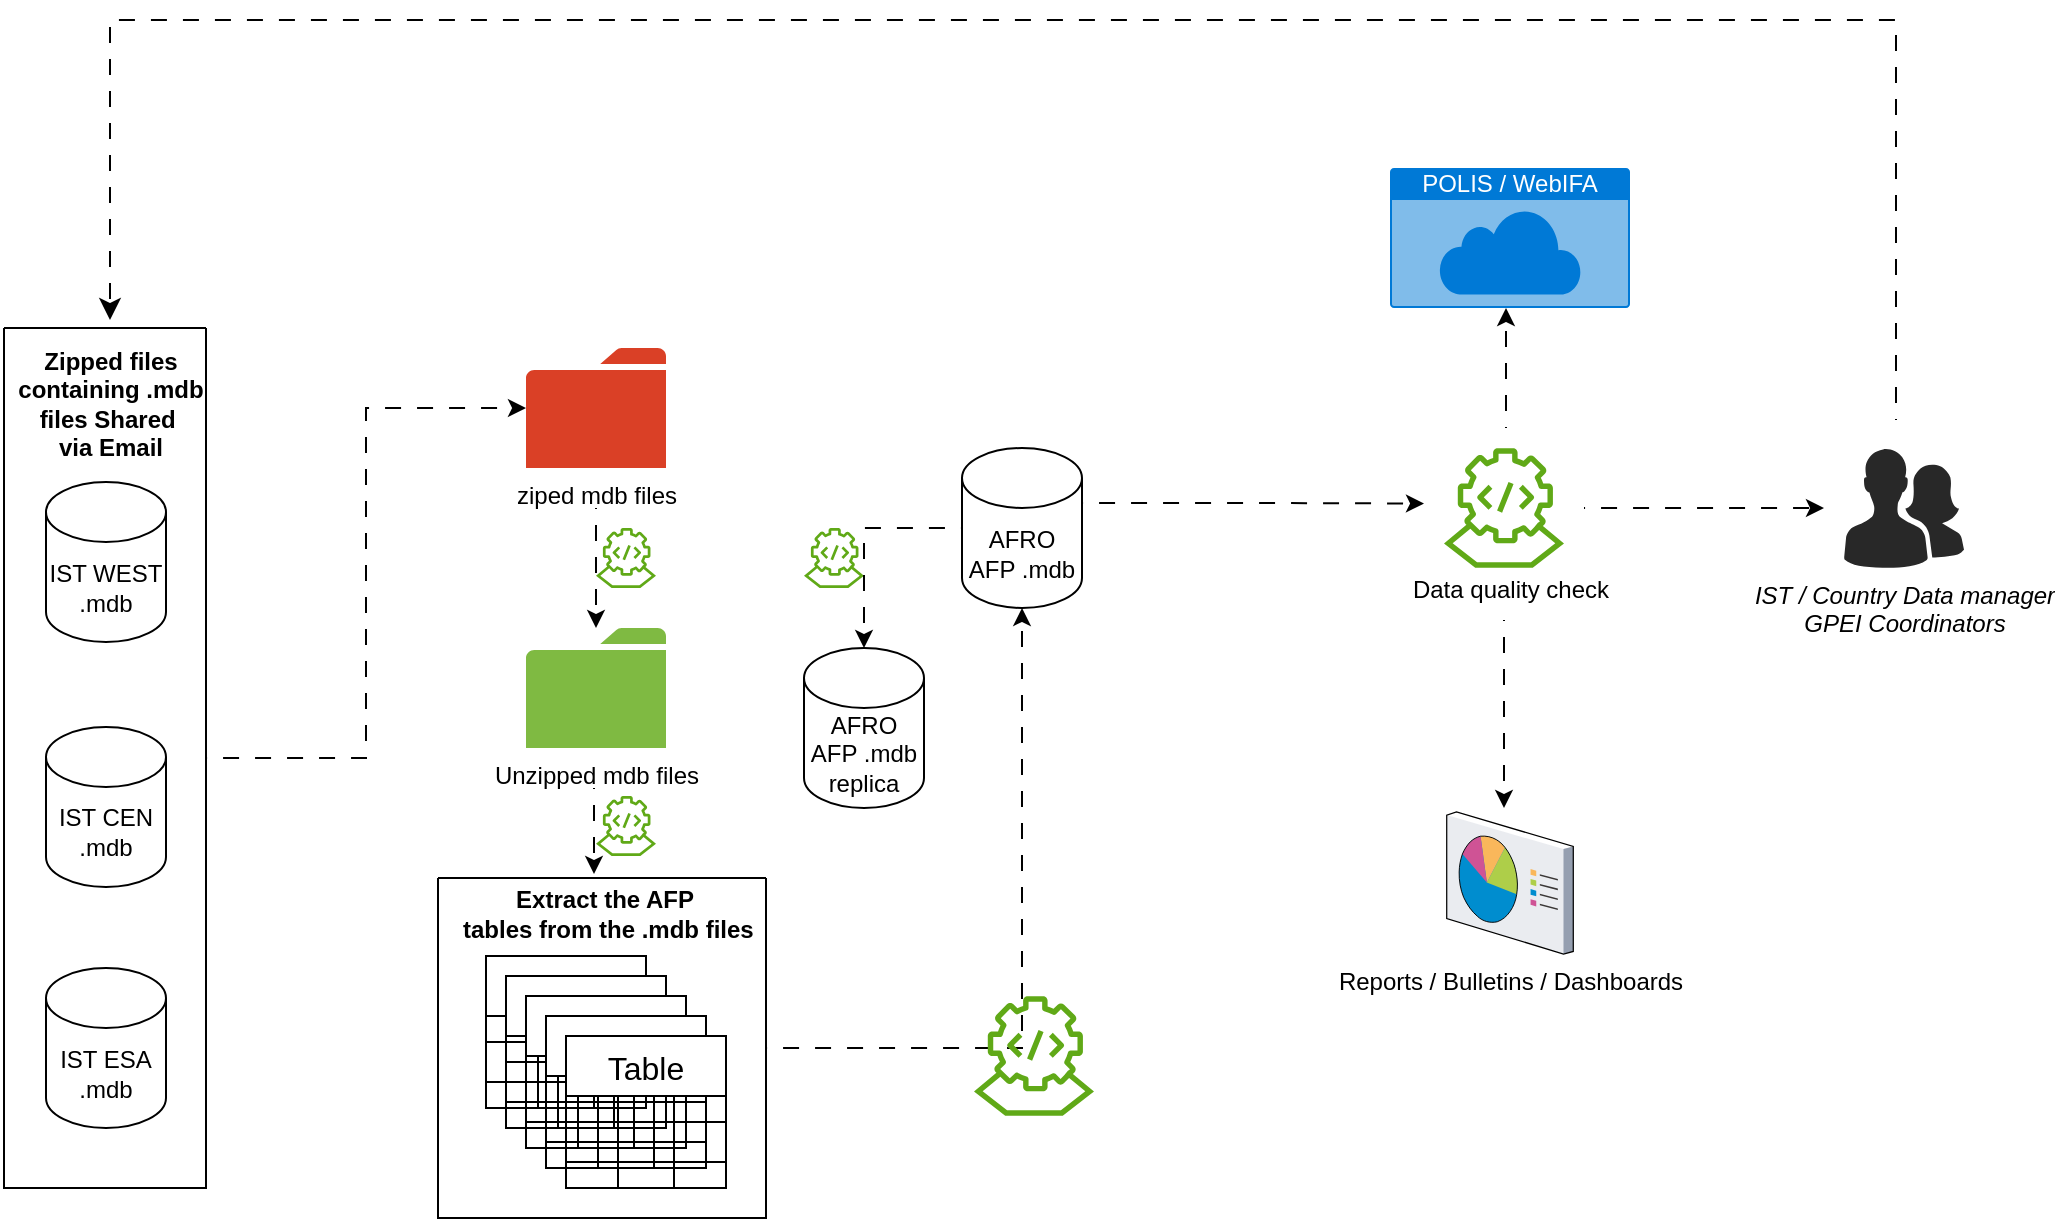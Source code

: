 <mxfile version="24.2.5" type="github">
  <diagram name="Page-1" id="_jBvtWQSh5H69a-jKxZs">
    <mxGraphModel dx="1313" dy="696" grid="1" gridSize="10" guides="1" tooltips="1" connect="1" arrows="1" fold="1" page="1" pageScale="1" pageWidth="1169" pageHeight="827" math="0" shadow="0">
      <root>
        <mxCell id="0" />
        <mxCell id="1" parent="0" />
        <mxCell id="SC9tfXkZUYzUayhjQIrH-4" value="IST CEN&lt;div&gt;.mdb&lt;/div&gt;" style="shape=cylinder3;whiteSpace=wrap;html=1;boundedLbl=1;backgroundOutline=1;size=15;" vertex="1" parent="1">
          <mxGeometry x="115" y="413.5" width="60" height="80" as="geometry" />
        </mxCell>
        <mxCell id="SC9tfXkZUYzUayhjQIrH-97" style="edgeStyle=orthogonalEdgeStyle;rounded=0;orthogonalLoop=0;jettySize=auto;html=1;exitX=1;exitY=0;exitDx=0;exitDy=27.5;exitPerimeter=0;fixDash=1;flowAnimation=1;" edge="1" parent="1" source="SC9tfXkZUYzUayhjQIrH-6">
          <mxGeometry relative="1" as="geometry">
            <mxPoint x="804" y="301.75" as="targetPoint" />
          </mxGeometry>
        </mxCell>
        <mxCell id="SC9tfXkZUYzUayhjQIrH-6" value="AFRO AFP .mdb" style="shape=cylinder3;whiteSpace=wrap;html=1;boundedLbl=1;backgroundOutline=1;size=15;" vertex="1" parent="1">
          <mxGeometry x="573" y="274" width="60" height="80" as="geometry" />
        </mxCell>
        <mxCell id="SC9tfXkZUYzUayhjQIrH-80" style="edgeStyle=orthogonalEdgeStyle;rounded=0;orthogonalLoop=0;jettySize=auto;html=1;exitX=1;exitY=0.5;exitDx=0;exitDy=0;fixDash=1;flowAnimation=1;" edge="1" parent="1" source="SC9tfXkZUYzUayhjQIrH-8" target="SC9tfXkZUYzUayhjQIrH-10">
          <mxGeometry relative="1" as="geometry" />
        </mxCell>
        <mxCell id="SC9tfXkZUYzUayhjQIrH-8" value="" style="swimlane;startSize=0;" vertex="1" parent="1">
          <mxGeometry x="94" y="214" width="101" height="430" as="geometry" />
        </mxCell>
        <mxCell id="SC9tfXkZUYzUayhjQIrH-3" value="IST WEST&lt;div&gt;.mdb&lt;/div&gt;" style="shape=cylinder3;whiteSpace=wrap;html=1;boundedLbl=1;backgroundOutline=1;size=15;" vertex="1" parent="SC9tfXkZUYzUayhjQIrH-8">
          <mxGeometry x="21" y="77" width="60" height="80" as="geometry" />
        </mxCell>
        <mxCell id="SC9tfXkZUYzUayhjQIrH-5" value="IST ESA&lt;div&gt;.mdb&lt;/div&gt;" style="shape=cylinder3;whiteSpace=wrap;html=1;boundedLbl=1;backgroundOutline=1;size=15;" vertex="1" parent="SC9tfXkZUYzUayhjQIrH-8">
          <mxGeometry x="21" y="320" width="60" height="80" as="geometry" />
        </mxCell>
        <mxCell id="SC9tfXkZUYzUayhjQIrH-9" value="Zipped files&lt;div&gt;containing .mdb&lt;/div&gt;&lt;div&gt;files Shared&amp;nbsp;&lt;div&gt;via Email&lt;/div&gt;&lt;/div&gt;" style="text;html=1;align=center;verticalAlign=middle;resizable=0;points=[];autosize=1;strokeColor=none;fillColor=none;fontStyle=1" vertex="1" parent="1">
          <mxGeometry x="92" y="217" width="110" height="70" as="geometry" />
        </mxCell>
        <mxCell id="SC9tfXkZUYzUayhjQIrH-10" value="ziped mdb files" style="sketch=0;pointerEvents=1;shadow=0;dashed=0;html=1;strokeColor=none;labelPosition=center;verticalLabelPosition=bottom;verticalAlign=top;outlineConnect=0;align=center;shape=mxgraph.office.concepts.folder;fillColor=#DA4026;" vertex="1" parent="1">
          <mxGeometry x="355" y="224" width="70" height="60" as="geometry" />
        </mxCell>
        <mxCell id="SC9tfXkZUYzUayhjQIrH-11" value="Unzipped mdb files" style="sketch=0;pointerEvents=1;shadow=0;dashed=0;html=1;strokeColor=none;labelPosition=center;verticalLabelPosition=bottom;verticalAlign=top;outlineConnect=0;align=center;shape=mxgraph.office.concepts.folder;fillColor=#7FBA42;" vertex="1" parent="1">
          <mxGeometry x="355" y="364" width="70" height="60" as="geometry" />
        </mxCell>
        <mxCell id="SC9tfXkZUYzUayhjQIrH-12" value="Table" style="shape=table;startSize=30;container=1;collapsible=0;childLayout=tableLayout;strokeColor=default;fontSize=16;" vertex="1" parent="1">
          <mxGeometry x="335" y="528" width="80" height="76" as="geometry" />
        </mxCell>
        <mxCell id="SC9tfXkZUYzUayhjQIrH-13" value="" style="shape=tableRow;horizontal=0;startSize=0;swimlaneHead=0;swimlaneBody=0;strokeColor=inherit;top=0;left=0;bottom=0;right=0;collapsible=0;dropTarget=0;fillColor=none;points=[[0,0.5],[1,0.5]];portConstraint=eastwest;fontSize=16;" vertex="1" parent="SC9tfXkZUYzUayhjQIrH-12">
          <mxGeometry y="30" width="80" height="13" as="geometry" />
        </mxCell>
        <mxCell id="SC9tfXkZUYzUayhjQIrH-14" value="" style="shape=partialRectangle;html=1;whiteSpace=wrap;connectable=0;strokeColor=inherit;overflow=hidden;fillColor=none;top=0;left=0;bottom=0;right=0;pointerEvents=1;fontSize=16;" vertex="1" parent="SC9tfXkZUYzUayhjQIrH-13">
          <mxGeometry width="26" height="13" as="geometry">
            <mxRectangle width="26" height="13" as="alternateBounds" />
          </mxGeometry>
        </mxCell>
        <mxCell id="SC9tfXkZUYzUayhjQIrH-15" value="" style="shape=partialRectangle;html=1;whiteSpace=wrap;connectable=0;strokeColor=inherit;overflow=hidden;fillColor=none;top=0;left=0;bottom=0;right=0;pointerEvents=1;fontSize=16;" vertex="1" parent="SC9tfXkZUYzUayhjQIrH-13">
          <mxGeometry x="26" width="28" height="13" as="geometry">
            <mxRectangle width="28" height="13" as="alternateBounds" />
          </mxGeometry>
        </mxCell>
        <mxCell id="SC9tfXkZUYzUayhjQIrH-16" value="" style="shape=partialRectangle;html=1;whiteSpace=wrap;connectable=0;strokeColor=inherit;overflow=hidden;fillColor=none;top=0;left=0;bottom=0;right=0;pointerEvents=1;fontSize=16;" vertex="1" parent="SC9tfXkZUYzUayhjQIrH-13">
          <mxGeometry x="54" width="26" height="13" as="geometry">
            <mxRectangle width="26" height="13" as="alternateBounds" />
          </mxGeometry>
        </mxCell>
        <mxCell id="SC9tfXkZUYzUayhjQIrH-17" value="" style="shape=tableRow;horizontal=0;startSize=0;swimlaneHead=0;swimlaneBody=0;strokeColor=inherit;top=0;left=0;bottom=0;right=0;collapsible=0;dropTarget=0;fillColor=none;points=[[0,0.5],[1,0.5]];portConstraint=eastwest;fontSize=16;" vertex="1" parent="SC9tfXkZUYzUayhjQIrH-12">
          <mxGeometry y="43" width="80" height="20" as="geometry" />
        </mxCell>
        <mxCell id="SC9tfXkZUYzUayhjQIrH-18" value="" style="shape=partialRectangle;html=1;whiteSpace=wrap;connectable=0;strokeColor=inherit;overflow=hidden;fillColor=none;top=0;left=0;bottom=0;right=0;pointerEvents=1;fontSize=16;" vertex="1" parent="SC9tfXkZUYzUayhjQIrH-17">
          <mxGeometry width="26" height="20" as="geometry">
            <mxRectangle width="26" height="20" as="alternateBounds" />
          </mxGeometry>
        </mxCell>
        <mxCell id="SC9tfXkZUYzUayhjQIrH-19" value="" style="shape=partialRectangle;html=1;whiteSpace=wrap;connectable=0;strokeColor=inherit;overflow=hidden;fillColor=none;top=0;left=0;bottom=0;right=0;pointerEvents=1;fontSize=16;" vertex="1" parent="SC9tfXkZUYzUayhjQIrH-17">
          <mxGeometry x="26" width="28" height="20" as="geometry">
            <mxRectangle width="28" height="20" as="alternateBounds" />
          </mxGeometry>
        </mxCell>
        <mxCell id="SC9tfXkZUYzUayhjQIrH-20" value="" style="shape=partialRectangle;html=1;whiteSpace=wrap;connectable=0;strokeColor=inherit;overflow=hidden;fillColor=none;top=0;left=0;bottom=0;right=0;pointerEvents=1;fontSize=16;" vertex="1" parent="SC9tfXkZUYzUayhjQIrH-17">
          <mxGeometry x="54" width="26" height="20" as="geometry">
            <mxRectangle width="26" height="20" as="alternateBounds" />
          </mxGeometry>
        </mxCell>
        <mxCell id="SC9tfXkZUYzUayhjQIrH-21" value="" style="shape=tableRow;horizontal=0;startSize=0;swimlaneHead=0;swimlaneBody=0;strokeColor=inherit;top=0;left=0;bottom=0;right=0;collapsible=0;dropTarget=0;fillColor=none;points=[[0,0.5],[1,0.5]];portConstraint=eastwest;fontSize=16;" vertex="1" parent="SC9tfXkZUYzUayhjQIrH-12">
          <mxGeometry y="63" width="80" height="13" as="geometry" />
        </mxCell>
        <mxCell id="SC9tfXkZUYzUayhjQIrH-22" value="" style="shape=partialRectangle;html=1;whiteSpace=wrap;connectable=0;strokeColor=inherit;overflow=hidden;fillColor=none;top=0;left=0;bottom=0;right=0;pointerEvents=1;fontSize=16;" vertex="1" parent="SC9tfXkZUYzUayhjQIrH-21">
          <mxGeometry width="26" height="13" as="geometry">
            <mxRectangle width="26" height="13" as="alternateBounds" />
          </mxGeometry>
        </mxCell>
        <mxCell id="SC9tfXkZUYzUayhjQIrH-23" value="" style="shape=partialRectangle;html=1;whiteSpace=wrap;connectable=0;strokeColor=inherit;overflow=hidden;fillColor=none;top=0;left=0;bottom=0;right=0;pointerEvents=1;fontSize=16;" vertex="1" parent="SC9tfXkZUYzUayhjQIrH-21">
          <mxGeometry x="26" width="28" height="13" as="geometry">
            <mxRectangle width="28" height="13" as="alternateBounds" />
          </mxGeometry>
        </mxCell>
        <mxCell id="SC9tfXkZUYzUayhjQIrH-24" value="" style="shape=partialRectangle;html=1;whiteSpace=wrap;connectable=0;strokeColor=inherit;overflow=hidden;fillColor=none;top=0;left=0;bottom=0;right=0;pointerEvents=1;fontSize=16;" vertex="1" parent="SC9tfXkZUYzUayhjQIrH-21">
          <mxGeometry x="54" width="26" height="13" as="geometry">
            <mxRectangle width="26" height="13" as="alternateBounds" />
          </mxGeometry>
        </mxCell>
        <mxCell id="SC9tfXkZUYzUayhjQIrH-25" value="Table" style="shape=table;startSize=30;container=1;collapsible=0;childLayout=tableLayout;strokeColor=default;fontSize=16;" vertex="1" parent="1">
          <mxGeometry x="345" y="538" width="80" height="76" as="geometry" />
        </mxCell>
        <mxCell id="SC9tfXkZUYzUayhjQIrH-26" value="" style="shape=tableRow;horizontal=0;startSize=0;swimlaneHead=0;swimlaneBody=0;strokeColor=inherit;top=0;left=0;bottom=0;right=0;collapsible=0;dropTarget=0;fillColor=none;points=[[0,0.5],[1,0.5]];portConstraint=eastwest;fontSize=16;" vertex="1" parent="SC9tfXkZUYzUayhjQIrH-25">
          <mxGeometry y="30" width="80" height="13" as="geometry" />
        </mxCell>
        <mxCell id="SC9tfXkZUYzUayhjQIrH-27" value="" style="shape=partialRectangle;html=1;whiteSpace=wrap;connectable=0;strokeColor=inherit;overflow=hidden;fillColor=none;top=0;left=0;bottom=0;right=0;pointerEvents=1;fontSize=16;" vertex="1" parent="SC9tfXkZUYzUayhjQIrH-26">
          <mxGeometry width="26" height="13" as="geometry">
            <mxRectangle width="26" height="13" as="alternateBounds" />
          </mxGeometry>
        </mxCell>
        <mxCell id="SC9tfXkZUYzUayhjQIrH-28" value="" style="shape=partialRectangle;html=1;whiteSpace=wrap;connectable=0;strokeColor=inherit;overflow=hidden;fillColor=none;top=0;left=0;bottom=0;right=0;pointerEvents=1;fontSize=16;" vertex="1" parent="SC9tfXkZUYzUayhjQIrH-26">
          <mxGeometry x="26" width="28" height="13" as="geometry">
            <mxRectangle width="28" height="13" as="alternateBounds" />
          </mxGeometry>
        </mxCell>
        <mxCell id="SC9tfXkZUYzUayhjQIrH-29" value="" style="shape=partialRectangle;html=1;whiteSpace=wrap;connectable=0;strokeColor=inherit;overflow=hidden;fillColor=none;top=0;left=0;bottom=0;right=0;pointerEvents=1;fontSize=16;" vertex="1" parent="SC9tfXkZUYzUayhjQIrH-26">
          <mxGeometry x="54" width="26" height="13" as="geometry">
            <mxRectangle width="26" height="13" as="alternateBounds" />
          </mxGeometry>
        </mxCell>
        <mxCell id="SC9tfXkZUYzUayhjQIrH-30" value="" style="shape=tableRow;horizontal=0;startSize=0;swimlaneHead=0;swimlaneBody=0;strokeColor=inherit;top=0;left=0;bottom=0;right=0;collapsible=0;dropTarget=0;fillColor=none;points=[[0,0.5],[1,0.5]];portConstraint=eastwest;fontSize=16;" vertex="1" parent="SC9tfXkZUYzUayhjQIrH-25">
          <mxGeometry y="43" width="80" height="20" as="geometry" />
        </mxCell>
        <mxCell id="SC9tfXkZUYzUayhjQIrH-31" value="" style="shape=partialRectangle;html=1;whiteSpace=wrap;connectable=0;strokeColor=inherit;overflow=hidden;fillColor=none;top=0;left=0;bottom=0;right=0;pointerEvents=1;fontSize=16;" vertex="1" parent="SC9tfXkZUYzUayhjQIrH-30">
          <mxGeometry width="26" height="20" as="geometry">
            <mxRectangle width="26" height="20" as="alternateBounds" />
          </mxGeometry>
        </mxCell>
        <mxCell id="SC9tfXkZUYzUayhjQIrH-32" value="" style="shape=partialRectangle;html=1;whiteSpace=wrap;connectable=0;strokeColor=inherit;overflow=hidden;fillColor=none;top=0;left=0;bottom=0;right=0;pointerEvents=1;fontSize=16;" vertex="1" parent="SC9tfXkZUYzUayhjQIrH-30">
          <mxGeometry x="26" width="28" height="20" as="geometry">
            <mxRectangle width="28" height="20" as="alternateBounds" />
          </mxGeometry>
        </mxCell>
        <mxCell id="SC9tfXkZUYzUayhjQIrH-33" value="" style="shape=partialRectangle;html=1;whiteSpace=wrap;connectable=0;strokeColor=inherit;overflow=hidden;fillColor=none;top=0;left=0;bottom=0;right=0;pointerEvents=1;fontSize=16;" vertex="1" parent="SC9tfXkZUYzUayhjQIrH-30">
          <mxGeometry x="54" width="26" height="20" as="geometry">
            <mxRectangle width="26" height="20" as="alternateBounds" />
          </mxGeometry>
        </mxCell>
        <mxCell id="SC9tfXkZUYzUayhjQIrH-34" value="" style="shape=tableRow;horizontal=0;startSize=0;swimlaneHead=0;swimlaneBody=0;strokeColor=inherit;top=0;left=0;bottom=0;right=0;collapsible=0;dropTarget=0;fillColor=none;points=[[0,0.5],[1,0.5]];portConstraint=eastwest;fontSize=16;" vertex="1" parent="SC9tfXkZUYzUayhjQIrH-25">
          <mxGeometry y="63" width="80" height="13" as="geometry" />
        </mxCell>
        <mxCell id="SC9tfXkZUYzUayhjQIrH-35" value="" style="shape=partialRectangle;html=1;whiteSpace=wrap;connectable=0;strokeColor=inherit;overflow=hidden;fillColor=none;top=0;left=0;bottom=0;right=0;pointerEvents=1;fontSize=16;" vertex="1" parent="SC9tfXkZUYzUayhjQIrH-34">
          <mxGeometry width="26" height="13" as="geometry">
            <mxRectangle width="26" height="13" as="alternateBounds" />
          </mxGeometry>
        </mxCell>
        <mxCell id="SC9tfXkZUYzUayhjQIrH-36" value="" style="shape=partialRectangle;html=1;whiteSpace=wrap;connectable=0;strokeColor=inherit;overflow=hidden;fillColor=none;top=0;left=0;bottom=0;right=0;pointerEvents=1;fontSize=16;" vertex="1" parent="SC9tfXkZUYzUayhjQIrH-34">
          <mxGeometry x="26" width="28" height="13" as="geometry">
            <mxRectangle width="28" height="13" as="alternateBounds" />
          </mxGeometry>
        </mxCell>
        <mxCell id="SC9tfXkZUYzUayhjQIrH-37" value="" style="shape=partialRectangle;html=1;whiteSpace=wrap;connectable=0;strokeColor=inherit;overflow=hidden;fillColor=none;top=0;left=0;bottom=0;right=0;pointerEvents=1;fontSize=16;" vertex="1" parent="SC9tfXkZUYzUayhjQIrH-34">
          <mxGeometry x="54" width="26" height="13" as="geometry">
            <mxRectangle width="26" height="13" as="alternateBounds" />
          </mxGeometry>
        </mxCell>
        <mxCell id="SC9tfXkZUYzUayhjQIrH-38" value="Table" style="shape=table;startSize=30;container=1;collapsible=0;childLayout=tableLayout;strokeColor=default;fontSize=16;" vertex="1" parent="1">
          <mxGeometry x="355" y="548" width="80" height="76" as="geometry" />
        </mxCell>
        <mxCell id="SC9tfXkZUYzUayhjQIrH-39" value="" style="shape=tableRow;horizontal=0;startSize=0;swimlaneHead=0;swimlaneBody=0;strokeColor=inherit;top=0;left=0;bottom=0;right=0;collapsible=0;dropTarget=0;fillColor=none;points=[[0,0.5],[1,0.5]];portConstraint=eastwest;fontSize=16;" vertex="1" parent="SC9tfXkZUYzUayhjQIrH-38">
          <mxGeometry y="30" width="80" height="13" as="geometry" />
        </mxCell>
        <mxCell id="SC9tfXkZUYzUayhjQIrH-40" value="" style="shape=partialRectangle;html=1;whiteSpace=wrap;connectable=0;strokeColor=inherit;overflow=hidden;fillColor=none;top=0;left=0;bottom=0;right=0;pointerEvents=1;fontSize=16;" vertex="1" parent="SC9tfXkZUYzUayhjQIrH-39">
          <mxGeometry width="26" height="13" as="geometry">
            <mxRectangle width="26" height="13" as="alternateBounds" />
          </mxGeometry>
        </mxCell>
        <mxCell id="SC9tfXkZUYzUayhjQIrH-41" value="" style="shape=partialRectangle;html=1;whiteSpace=wrap;connectable=0;strokeColor=inherit;overflow=hidden;fillColor=none;top=0;left=0;bottom=0;right=0;pointerEvents=1;fontSize=16;" vertex="1" parent="SC9tfXkZUYzUayhjQIrH-39">
          <mxGeometry x="26" width="28" height="13" as="geometry">
            <mxRectangle width="28" height="13" as="alternateBounds" />
          </mxGeometry>
        </mxCell>
        <mxCell id="SC9tfXkZUYzUayhjQIrH-42" value="" style="shape=partialRectangle;html=1;whiteSpace=wrap;connectable=0;strokeColor=inherit;overflow=hidden;fillColor=none;top=0;left=0;bottom=0;right=0;pointerEvents=1;fontSize=16;" vertex="1" parent="SC9tfXkZUYzUayhjQIrH-39">
          <mxGeometry x="54" width="26" height="13" as="geometry">
            <mxRectangle width="26" height="13" as="alternateBounds" />
          </mxGeometry>
        </mxCell>
        <mxCell id="SC9tfXkZUYzUayhjQIrH-43" value="" style="shape=tableRow;horizontal=0;startSize=0;swimlaneHead=0;swimlaneBody=0;strokeColor=inherit;top=0;left=0;bottom=0;right=0;collapsible=0;dropTarget=0;fillColor=none;points=[[0,0.5],[1,0.5]];portConstraint=eastwest;fontSize=16;" vertex="1" parent="SC9tfXkZUYzUayhjQIrH-38">
          <mxGeometry y="43" width="80" height="20" as="geometry" />
        </mxCell>
        <mxCell id="SC9tfXkZUYzUayhjQIrH-44" value="" style="shape=partialRectangle;html=1;whiteSpace=wrap;connectable=0;strokeColor=inherit;overflow=hidden;fillColor=none;top=0;left=0;bottom=0;right=0;pointerEvents=1;fontSize=16;" vertex="1" parent="SC9tfXkZUYzUayhjQIrH-43">
          <mxGeometry width="26" height="20" as="geometry">
            <mxRectangle width="26" height="20" as="alternateBounds" />
          </mxGeometry>
        </mxCell>
        <mxCell id="SC9tfXkZUYzUayhjQIrH-45" value="" style="shape=partialRectangle;html=1;whiteSpace=wrap;connectable=0;strokeColor=inherit;overflow=hidden;fillColor=none;top=0;left=0;bottom=0;right=0;pointerEvents=1;fontSize=16;" vertex="1" parent="SC9tfXkZUYzUayhjQIrH-43">
          <mxGeometry x="26" width="28" height="20" as="geometry">
            <mxRectangle width="28" height="20" as="alternateBounds" />
          </mxGeometry>
        </mxCell>
        <mxCell id="SC9tfXkZUYzUayhjQIrH-46" value="" style="shape=partialRectangle;html=1;whiteSpace=wrap;connectable=0;strokeColor=inherit;overflow=hidden;fillColor=none;top=0;left=0;bottom=0;right=0;pointerEvents=1;fontSize=16;" vertex="1" parent="SC9tfXkZUYzUayhjQIrH-43">
          <mxGeometry x="54" width="26" height="20" as="geometry">
            <mxRectangle width="26" height="20" as="alternateBounds" />
          </mxGeometry>
        </mxCell>
        <mxCell id="SC9tfXkZUYzUayhjQIrH-47" value="" style="shape=tableRow;horizontal=0;startSize=0;swimlaneHead=0;swimlaneBody=0;strokeColor=inherit;top=0;left=0;bottom=0;right=0;collapsible=0;dropTarget=0;fillColor=none;points=[[0,0.5],[1,0.5]];portConstraint=eastwest;fontSize=16;" vertex="1" parent="SC9tfXkZUYzUayhjQIrH-38">
          <mxGeometry y="63" width="80" height="13" as="geometry" />
        </mxCell>
        <mxCell id="SC9tfXkZUYzUayhjQIrH-48" value="" style="shape=partialRectangle;html=1;whiteSpace=wrap;connectable=0;strokeColor=inherit;overflow=hidden;fillColor=none;top=0;left=0;bottom=0;right=0;pointerEvents=1;fontSize=16;" vertex="1" parent="SC9tfXkZUYzUayhjQIrH-47">
          <mxGeometry width="26" height="13" as="geometry">
            <mxRectangle width="26" height="13" as="alternateBounds" />
          </mxGeometry>
        </mxCell>
        <mxCell id="SC9tfXkZUYzUayhjQIrH-49" value="" style="shape=partialRectangle;html=1;whiteSpace=wrap;connectable=0;strokeColor=inherit;overflow=hidden;fillColor=none;top=0;left=0;bottom=0;right=0;pointerEvents=1;fontSize=16;" vertex="1" parent="SC9tfXkZUYzUayhjQIrH-47">
          <mxGeometry x="26" width="28" height="13" as="geometry">
            <mxRectangle width="28" height="13" as="alternateBounds" />
          </mxGeometry>
        </mxCell>
        <mxCell id="SC9tfXkZUYzUayhjQIrH-50" value="" style="shape=partialRectangle;html=1;whiteSpace=wrap;connectable=0;strokeColor=inherit;overflow=hidden;fillColor=none;top=0;left=0;bottom=0;right=0;pointerEvents=1;fontSize=16;" vertex="1" parent="SC9tfXkZUYzUayhjQIrH-47">
          <mxGeometry x="54" width="26" height="13" as="geometry">
            <mxRectangle width="26" height="13" as="alternateBounds" />
          </mxGeometry>
        </mxCell>
        <mxCell id="SC9tfXkZUYzUayhjQIrH-51" value="Table" style="shape=table;startSize=30;container=1;collapsible=0;childLayout=tableLayout;strokeColor=default;fontSize=16;" vertex="1" parent="1">
          <mxGeometry x="365" y="558" width="80" height="76" as="geometry" />
        </mxCell>
        <mxCell id="SC9tfXkZUYzUayhjQIrH-52" value="" style="shape=tableRow;horizontal=0;startSize=0;swimlaneHead=0;swimlaneBody=0;strokeColor=inherit;top=0;left=0;bottom=0;right=0;collapsible=0;dropTarget=0;fillColor=none;points=[[0,0.5],[1,0.5]];portConstraint=eastwest;fontSize=16;" vertex="1" parent="SC9tfXkZUYzUayhjQIrH-51">
          <mxGeometry y="30" width="80" height="13" as="geometry" />
        </mxCell>
        <mxCell id="SC9tfXkZUYzUayhjQIrH-53" value="" style="shape=partialRectangle;html=1;whiteSpace=wrap;connectable=0;strokeColor=inherit;overflow=hidden;fillColor=none;top=0;left=0;bottom=0;right=0;pointerEvents=1;fontSize=16;" vertex="1" parent="SC9tfXkZUYzUayhjQIrH-52">
          <mxGeometry width="26" height="13" as="geometry">
            <mxRectangle width="26" height="13" as="alternateBounds" />
          </mxGeometry>
        </mxCell>
        <mxCell id="SC9tfXkZUYzUayhjQIrH-54" value="" style="shape=partialRectangle;html=1;whiteSpace=wrap;connectable=0;strokeColor=inherit;overflow=hidden;fillColor=none;top=0;left=0;bottom=0;right=0;pointerEvents=1;fontSize=16;" vertex="1" parent="SC9tfXkZUYzUayhjQIrH-52">
          <mxGeometry x="26" width="28" height="13" as="geometry">
            <mxRectangle width="28" height="13" as="alternateBounds" />
          </mxGeometry>
        </mxCell>
        <mxCell id="SC9tfXkZUYzUayhjQIrH-55" value="" style="shape=partialRectangle;html=1;whiteSpace=wrap;connectable=0;strokeColor=inherit;overflow=hidden;fillColor=none;top=0;left=0;bottom=0;right=0;pointerEvents=1;fontSize=16;" vertex="1" parent="SC9tfXkZUYzUayhjQIrH-52">
          <mxGeometry x="54" width="26" height="13" as="geometry">
            <mxRectangle width="26" height="13" as="alternateBounds" />
          </mxGeometry>
        </mxCell>
        <mxCell id="SC9tfXkZUYzUayhjQIrH-56" value="" style="shape=tableRow;horizontal=0;startSize=0;swimlaneHead=0;swimlaneBody=0;strokeColor=inherit;top=0;left=0;bottom=0;right=0;collapsible=0;dropTarget=0;fillColor=none;points=[[0,0.5],[1,0.5]];portConstraint=eastwest;fontSize=16;" vertex="1" parent="SC9tfXkZUYzUayhjQIrH-51">
          <mxGeometry y="43" width="80" height="20" as="geometry" />
        </mxCell>
        <mxCell id="SC9tfXkZUYzUayhjQIrH-57" value="" style="shape=partialRectangle;html=1;whiteSpace=wrap;connectable=0;strokeColor=inherit;overflow=hidden;fillColor=none;top=0;left=0;bottom=0;right=0;pointerEvents=1;fontSize=16;" vertex="1" parent="SC9tfXkZUYzUayhjQIrH-56">
          <mxGeometry width="26" height="20" as="geometry">
            <mxRectangle width="26" height="20" as="alternateBounds" />
          </mxGeometry>
        </mxCell>
        <mxCell id="SC9tfXkZUYzUayhjQIrH-58" value="" style="shape=partialRectangle;html=1;whiteSpace=wrap;connectable=0;strokeColor=inherit;overflow=hidden;fillColor=none;top=0;left=0;bottom=0;right=0;pointerEvents=1;fontSize=16;" vertex="1" parent="SC9tfXkZUYzUayhjQIrH-56">
          <mxGeometry x="26" width="28" height="20" as="geometry">
            <mxRectangle width="28" height="20" as="alternateBounds" />
          </mxGeometry>
        </mxCell>
        <mxCell id="SC9tfXkZUYzUayhjQIrH-59" value="" style="shape=partialRectangle;html=1;whiteSpace=wrap;connectable=0;strokeColor=inherit;overflow=hidden;fillColor=none;top=0;left=0;bottom=0;right=0;pointerEvents=1;fontSize=16;" vertex="1" parent="SC9tfXkZUYzUayhjQIrH-56">
          <mxGeometry x="54" width="26" height="20" as="geometry">
            <mxRectangle width="26" height="20" as="alternateBounds" />
          </mxGeometry>
        </mxCell>
        <mxCell id="SC9tfXkZUYzUayhjQIrH-60" value="" style="shape=tableRow;horizontal=0;startSize=0;swimlaneHead=0;swimlaneBody=0;strokeColor=inherit;top=0;left=0;bottom=0;right=0;collapsible=0;dropTarget=0;fillColor=none;points=[[0,0.5],[1,0.5]];portConstraint=eastwest;fontSize=16;" vertex="1" parent="SC9tfXkZUYzUayhjQIrH-51">
          <mxGeometry y="63" width="80" height="13" as="geometry" />
        </mxCell>
        <mxCell id="SC9tfXkZUYzUayhjQIrH-61" value="" style="shape=partialRectangle;html=1;whiteSpace=wrap;connectable=0;strokeColor=inherit;overflow=hidden;fillColor=none;top=0;left=0;bottom=0;right=0;pointerEvents=1;fontSize=16;" vertex="1" parent="SC9tfXkZUYzUayhjQIrH-60">
          <mxGeometry width="26" height="13" as="geometry">
            <mxRectangle width="26" height="13" as="alternateBounds" />
          </mxGeometry>
        </mxCell>
        <mxCell id="SC9tfXkZUYzUayhjQIrH-62" value="" style="shape=partialRectangle;html=1;whiteSpace=wrap;connectable=0;strokeColor=inherit;overflow=hidden;fillColor=none;top=0;left=0;bottom=0;right=0;pointerEvents=1;fontSize=16;" vertex="1" parent="SC9tfXkZUYzUayhjQIrH-60">
          <mxGeometry x="26" width="28" height="13" as="geometry">
            <mxRectangle width="28" height="13" as="alternateBounds" />
          </mxGeometry>
        </mxCell>
        <mxCell id="SC9tfXkZUYzUayhjQIrH-63" value="" style="shape=partialRectangle;html=1;whiteSpace=wrap;connectable=0;strokeColor=inherit;overflow=hidden;fillColor=none;top=0;left=0;bottom=0;right=0;pointerEvents=1;fontSize=16;" vertex="1" parent="SC9tfXkZUYzUayhjQIrH-60">
          <mxGeometry x="54" width="26" height="13" as="geometry">
            <mxRectangle width="26" height="13" as="alternateBounds" />
          </mxGeometry>
        </mxCell>
        <mxCell id="SC9tfXkZUYzUayhjQIrH-64" value="Table" style="shape=table;startSize=30;container=1;collapsible=0;childLayout=tableLayout;strokeColor=default;fontSize=16;" vertex="1" parent="1">
          <mxGeometry x="375" y="568" width="80" height="76" as="geometry" />
        </mxCell>
        <mxCell id="SC9tfXkZUYzUayhjQIrH-65" value="" style="shape=tableRow;horizontal=0;startSize=0;swimlaneHead=0;swimlaneBody=0;strokeColor=inherit;top=0;left=0;bottom=0;right=0;collapsible=0;dropTarget=0;fillColor=none;points=[[0,0.5],[1,0.5]];portConstraint=eastwest;fontSize=16;" vertex="1" parent="SC9tfXkZUYzUayhjQIrH-64">
          <mxGeometry y="30" width="80" height="13" as="geometry" />
        </mxCell>
        <mxCell id="SC9tfXkZUYzUayhjQIrH-66" value="" style="shape=partialRectangle;html=1;whiteSpace=wrap;connectable=0;strokeColor=inherit;overflow=hidden;fillColor=none;top=0;left=0;bottom=0;right=0;pointerEvents=1;fontSize=16;" vertex="1" parent="SC9tfXkZUYzUayhjQIrH-65">
          <mxGeometry width="26" height="13" as="geometry">
            <mxRectangle width="26" height="13" as="alternateBounds" />
          </mxGeometry>
        </mxCell>
        <mxCell id="SC9tfXkZUYzUayhjQIrH-67" value="" style="shape=partialRectangle;html=1;whiteSpace=wrap;connectable=0;strokeColor=inherit;overflow=hidden;fillColor=none;top=0;left=0;bottom=0;right=0;pointerEvents=1;fontSize=16;" vertex="1" parent="SC9tfXkZUYzUayhjQIrH-65">
          <mxGeometry x="26" width="28" height="13" as="geometry">
            <mxRectangle width="28" height="13" as="alternateBounds" />
          </mxGeometry>
        </mxCell>
        <mxCell id="SC9tfXkZUYzUayhjQIrH-68" value="" style="shape=partialRectangle;html=1;whiteSpace=wrap;connectable=0;strokeColor=inherit;overflow=hidden;fillColor=none;top=0;left=0;bottom=0;right=0;pointerEvents=1;fontSize=16;" vertex="1" parent="SC9tfXkZUYzUayhjQIrH-65">
          <mxGeometry x="54" width="26" height="13" as="geometry">
            <mxRectangle width="26" height="13" as="alternateBounds" />
          </mxGeometry>
        </mxCell>
        <mxCell id="SC9tfXkZUYzUayhjQIrH-69" value="" style="shape=tableRow;horizontal=0;startSize=0;swimlaneHead=0;swimlaneBody=0;strokeColor=inherit;top=0;left=0;bottom=0;right=0;collapsible=0;dropTarget=0;fillColor=none;points=[[0,0.5],[1,0.5]];portConstraint=eastwest;fontSize=16;" vertex="1" parent="SC9tfXkZUYzUayhjQIrH-64">
          <mxGeometry y="43" width="80" height="20" as="geometry" />
        </mxCell>
        <mxCell id="SC9tfXkZUYzUayhjQIrH-70" value="" style="shape=partialRectangle;html=1;whiteSpace=wrap;connectable=0;strokeColor=inherit;overflow=hidden;fillColor=none;top=0;left=0;bottom=0;right=0;pointerEvents=1;fontSize=16;" vertex="1" parent="SC9tfXkZUYzUayhjQIrH-69">
          <mxGeometry width="26" height="20" as="geometry">
            <mxRectangle width="26" height="20" as="alternateBounds" />
          </mxGeometry>
        </mxCell>
        <mxCell id="SC9tfXkZUYzUayhjQIrH-71" value="" style="shape=partialRectangle;html=1;whiteSpace=wrap;connectable=0;strokeColor=inherit;overflow=hidden;fillColor=none;top=0;left=0;bottom=0;right=0;pointerEvents=1;fontSize=16;" vertex="1" parent="SC9tfXkZUYzUayhjQIrH-69">
          <mxGeometry x="26" width="28" height="20" as="geometry">
            <mxRectangle width="28" height="20" as="alternateBounds" />
          </mxGeometry>
        </mxCell>
        <mxCell id="SC9tfXkZUYzUayhjQIrH-72" value="" style="shape=partialRectangle;html=1;whiteSpace=wrap;connectable=0;strokeColor=inherit;overflow=hidden;fillColor=none;top=0;left=0;bottom=0;right=0;pointerEvents=1;fontSize=16;" vertex="1" parent="SC9tfXkZUYzUayhjQIrH-69">
          <mxGeometry x="54" width="26" height="20" as="geometry">
            <mxRectangle width="26" height="20" as="alternateBounds" />
          </mxGeometry>
        </mxCell>
        <mxCell id="SC9tfXkZUYzUayhjQIrH-73" value="" style="shape=tableRow;horizontal=0;startSize=0;swimlaneHead=0;swimlaneBody=0;strokeColor=inherit;top=0;left=0;bottom=0;right=0;collapsible=0;dropTarget=0;fillColor=none;points=[[0,0.5],[1,0.5]];portConstraint=eastwest;fontSize=16;" vertex="1" parent="SC9tfXkZUYzUayhjQIrH-64">
          <mxGeometry y="63" width="80" height="13" as="geometry" />
        </mxCell>
        <mxCell id="SC9tfXkZUYzUayhjQIrH-74" value="" style="shape=partialRectangle;html=1;whiteSpace=wrap;connectable=0;strokeColor=inherit;overflow=hidden;fillColor=none;top=0;left=0;bottom=0;right=0;pointerEvents=1;fontSize=16;" vertex="1" parent="SC9tfXkZUYzUayhjQIrH-73">
          <mxGeometry width="26" height="13" as="geometry">
            <mxRectangle width="26" height="13" as="alternateBounds" />
          </mxGeometry>
        </mxCell>
        <mxCell id="SC9tfXkZUYzUayhjQIrH-75" value="" style="shape=partialRectangle;html=1;whiteSpace=wrap;connectable=0;strokeColor=inherit;overflow=hidden;fillColor=none;top=0;left=0;bottom=0;right=0;pointerEvents=1;fontSize=16;" vertex="1" parent="SC9tfXkZUYzUayhjQIrH-73">
          <mxGeometry x="26" width="28" height="13" as="geometry">
            <mxRectangle width="28" height="13" as="alternateBounds" />
          </mxGeometry>
        </mxCell>
        <mxCell id="SC9tfXkZUYzUayhjQIrH-76" value="" style="shape=partialRectangle;html=1;whiteSpace=wrap;connectable=0;strokeColor=inherit;overflow=hidden;fillColor=none;top=0;left=0;bottom=0;right=0;pointerEvents=1;fontSize=16;" vertex="1" parent="SC9tfXkZUYzUayhjQIrH-73">
          <mxGeometry x="54" width="26" height="13" as="geometry">
            <mxRectangle width="26" height="13" as="alternateBounds" />
          </mxGeometry>
        </mxCell>
        <mxCell id="SC9tfXkZUYzUayhjQIrH-82" value="" style="swimlane;startSize=0;" vertex="1" parent="1">
          <mxGeometry x="311" y="489" width="164" height="170" as="geometry" />
        </mxCell>
        <mxCell id="SC9tfXkZUYzUayhjQIrH-83" value="" style="endArrow=classic;html=1;rounded=0;orthogonalLoop=0;fixDash=1;flowAnimation=1;" edge="1" parent="1" target="SC9tfXkZUYzUayhjQIrH-11">
          <mxGeometry width="50" height="50" relative="1" as="geometry">
            <mxPoint x="390" y="304" as="sourcePoint" />
            <mxPoint x="459" y="354" as="targetPoint" />
          </mxGeometry>
        </mxCell>
        <mxCell id="SC9tfXkZUYzUayhjQIrH-84" value="Extract the AFP&lt;div&gt;&amp;nbsp;tables from the .mdb files&lt;/div&gt;" style="text;html=1;align=center;verticalAlign=middle;resizable=0;points=[];autosize=1;strokeColor=none;fillColor=none;fontStyle=1" vertex="1" parent="1">
          <mxGeometry x="314" y="487" width="160" height="40" as="geometry" />
        </mxCell>
        <mxCell id="SC9tfXkZUYzUayhjQIrH-85" value="" style="endArrow=classic;html=1;rounded=0;orthogonalLoop=0;fixDash=1;flowAnimation=1;" edge="1" parent="1">
          <mxGeometry width="50" height="50" relative="1" as="geometry">
            <mxPoint x="389" y="444" as="sourcePoint" />
            <mxPoint x="389" y="487" as="targetPoint" />
          </mxGeometry>
        </mxCell>
        <mxCell id="SC9tfXkZUYzUayhjQIrH-90" style="edgeStyle=orthogonalEdgeStyle;rounded=0;orthogonalLoop=0;jettySize=auto;html=1;exitX=1;exitY=0.5;exitDx=0;exitDy=0;entryX=0.5;entryY=1;entryDx=0;entryDy=0;entryPerimeter=0;fixDash=1;flowAnimation=1;" edge="1" parent="1" source="SC9tfXkZUYzUayhjQIrH-82" target="SC9tfXkZUYzUayhjQIrH-6">
          <mxGeometry relative="1" as="geometry" />
        </mxCell>
        <mxCell id="SC9tfXkZUYzUayhjQIrH-87" value="" style="sketch=0;outlineConnect=0;fontColor=#ffffff;fillColor=#60a917;strokeColor=#2D7600;dashed=0;verticalLabelPosition=bottom;verticalAlign=top;align=center;html=1;fontSize=12;fontStyle=0;aspect=fixed;shape=mxgraph.aws4.mainframe_modernization_compiler;gradientColor=none;" vertex="1" parent="1">
          <mxGeometry x="814" y="274" width="60" height="60" as="geometry" />
        </mxCell>
        <mxCell id="SC9tfXkZUYzUayhjQIrH-92" value="AFRO AFP .mdb&lt;div&gt;replica&lt;/div&gt;" style="shape=cylinder3;whiteSpace=wrap;html=1;boundedLbl=1;backgroundOutline=1;size=15;" vertex="1" parent="1">
          <mxGeometry x="494" y="374" width="60" height="80" as="geometry" />
        </mxCell>
        <mxCell id="SC9tfXkZUYzUayhjQIrH-94" value="" style="sketch=0;outlineConnect=0;fontColor=#ffffff;fillColor=#60a917;strokeColor=#2D7600;dashed=0;verticalLabelPosition=bottom;verticalAlign=top;align=center;html=1;fontSize=12;fontStyle=0;aspect=fixed;shape=mxgraph.aws4.mainframe_modernization_compiler;gradientColor=none;" vertex="1" parent="1">
          <mxGeometry x="390" y="314" width="30" height="30" as="geometry" />
        </mxCell>
        <mxCell id="SC9tfXkZUYzUayhjQIrH-95" value="" style="sketch=0;outlineConnect=0;fontColor=#ffffff;fillColor=#60a917;strokeColor=#2D7600;dashed=0;verticalLabelPosition=bottom;verticalAlign=top;align=center;html=1;fontSize=12;fontStyle=0;aspect=fixed;shape=mxgraph.aws4.mainframe_modernization_compiler;gradientColor=none;" vertex="1" parent="1">
          <mxGeometry x="390" y="448" width="30" height="30" as="geometry" />
        </mxCell>
        <mxCell id="SC9tfXkZUYzUayhjQIrH-96" value="" style="sketch=0;outlineConnect=0;fontColor=#ffffff;fillColor=#60a917;strokeColor=#2D7600;dashed=0;verticalLabelPosition=bottom;verticalAlign=top;align=center;html=1;fontSize=12;fontStyle=0;aspect=fixed;shape=mxgraph.aws4.mainframe_modernization_compiler;gradientColor=none;" vertex="1" parent="1">
          <mxGeometry x="494" y="314" width="30" height="30" as="geometry" />
        </mxCell>
        <mxCell id="SC9tfXkZUYzUayhjQIrH-99" value="" style="sketch=0;outlineConnect=0;fontColor=#ffffff;fillColor=#60a917;strokeColor=#2D7600;dashed=0;verticalLabelPosition=bottom;verticalAlign=top;align=center;html=1;fontSize=12;fontStyle=0;aspect=fixed;shape=mxgraph.aws4.mainframe_modernization_compiler;gradientColor=none;" vertex="1" parent="1">
          <mxGeometry x="579" y="548" width="60" height="60" as="geometry" />
        </mxCell>
        <mxCell id="SC9tfXkZUYzUayhjQIrH-100" value="Data quality check" style="text;html=1;align=center;verticalAlign=middle;resizable=0;points=[];autosize=1;strokeColor=none;fillColor=none;" vertex="1" parent="1">
          <mxGeometry x="787" y="330" width="120" height="30" as="geometry" />
        </mxCell>
        <mxCell id="SC9tfXkZUYzUayhjQIrH-101" value="&lt;i&gt;IST / Country Data manager&lt;/i&gt;&lt;div&gt;&lt;i&gt;GPEI Coordinators&lt;/i&gt;&lt;/div&gt;" style="verticalLabelPosition=bottom;sketch=0;html=1;fillColor=#282828;strokeColor=none;verticalAlign=top;pointerEvents=1;align=center;shape=mxgraph.cisco_safe.people_places_things_icons.icon2;" vertex="1" parent="1">
          <mxGeometry x="1014" y="274" width="60" height="60" as="geometry" />
        </mxCell>
        <mxCell id="SC9tfXkZUYzUayhjQIrH-102" value="" style="endArrow=classic;html=1;rounded=0;orthogonalLoop=0;fixDash=1;flowAnimation=1;" edge="1" parent="1">
          <mxGeometry width="50" height="50" relative="1" as="geometry">
            <mxPoint x="884" y="304" as="sourcePoint" />
            <mxPoint x="1004" y="304" as="targetPoint" />
          </mxGeometry>
        </mxCell>
        <mxCell id="SC9tfXkZUYzUayhjQIrH-103" style="edgeStyle=orthogonalEdgeStyle;rounded=0;orthogonalLoop=1;jettySize=auto;html=1;exitX=0;exitY=0.5;exitDx=0;exitDy=0;exitPerimeter=0;entryX=0.5;entryY=0;entryDx=0;entryDy=0;entryPerimeter=0;flowAnimation=1;" edge="1" parent="1" source="SC9tfXkZUYzUayhjQIrH-6" target="SC9tfXkZUYzUayhjQIrH-92">
          <mxGeometry relative="1" as="geometry" />
        </mxCell>
        <mxCell id="SC9tfXkZUYzUayhjQIrH-104" value="Reports / Bulletins / Dashboards" style="verticalLabelPosition=bottom;sketch=0;aspect=fixed;html=1;verticalAlign=top;strokeColor=none;align=center;outlineConnect=0;shape=mxgraph.citrix.reporting;" vertex="1" parent="1">
          <mxGeometry x="815.36" y="456" width="63.28" height="71" as="geometry" />
        </mxCell>
        <mxCell id="SC9tfXkZUYzUayhjQIrH-108" value="POLIS / WebIFA" style="html=1;whiteSpace=wrap;strokeColor=none;fillColor=#0079D6;labelPosition=center;verticalLabelPosition=middle;verticalAlign=top;align=center;fontSize=12;outlineConnect=0;spacingTop=-6;fontColor=#FFFFFF;sketch=0;shape=mxgraph.sitemap.cloud;" vertex="1" parent="1">
          <mxGeometry x="787" y="134" width="120" height="70" as="geometry" />
        </mxCell>
        <mxCell id="SC9tfXkZUYzUayhjQIrH-110" value="" style="endArrow=classic;html=1;rounded=0;flowAnimation=1;" edge="1" parent="1">
          <mxGeometry width="50" height="50" relative="1" as="geometry">
            <mxPoint x="845" y="264" as="sourcePoint" />
            <mxPoint x="845" y="204" as="targetPoint" />
          </mxGeometry>
        </mxCell>
        <mxCell id="SC9tfXkZUYzUayhjQIrH-111" value="" style="endArrow=classic;html=1;rounded=0;flowAnimation=1;" edge="1" parent="1">
          <mxGeometry width="50" height="50" relative="1" as="geometry">
            <mxPoint x="844" y="360" as="sourcePoint" />
            <mxPoint x="844" y="454" as="targetPoint" />
          </mxGeometry>
        </mxCell>
        <mxCell id="SC9tfXkZUYzUayhjQIrH-113" value="" style="edgeStyle=elbowEdgeStyle;elbow=vertical;endArrow=classic;html=1;curved=0;rounded=0;endSize=8;startSize=8;flowAnimation=1;" edge="1" parent="1">
          <mxGeometry width="50" height="50" relative="1" as="geometry">
            <mxPoint x="1040" y="260" as="sourcePoint" />
            <mxPoint x="147" y="210" as="targetPoint" />
            <Array as="points">
              <mxPoint x="570" y="60" />
            </Array>
          </mxGeometry>
        </mxCell>
      </root>
    </mxGraphModel>
  </diagram>
</mxfile>

